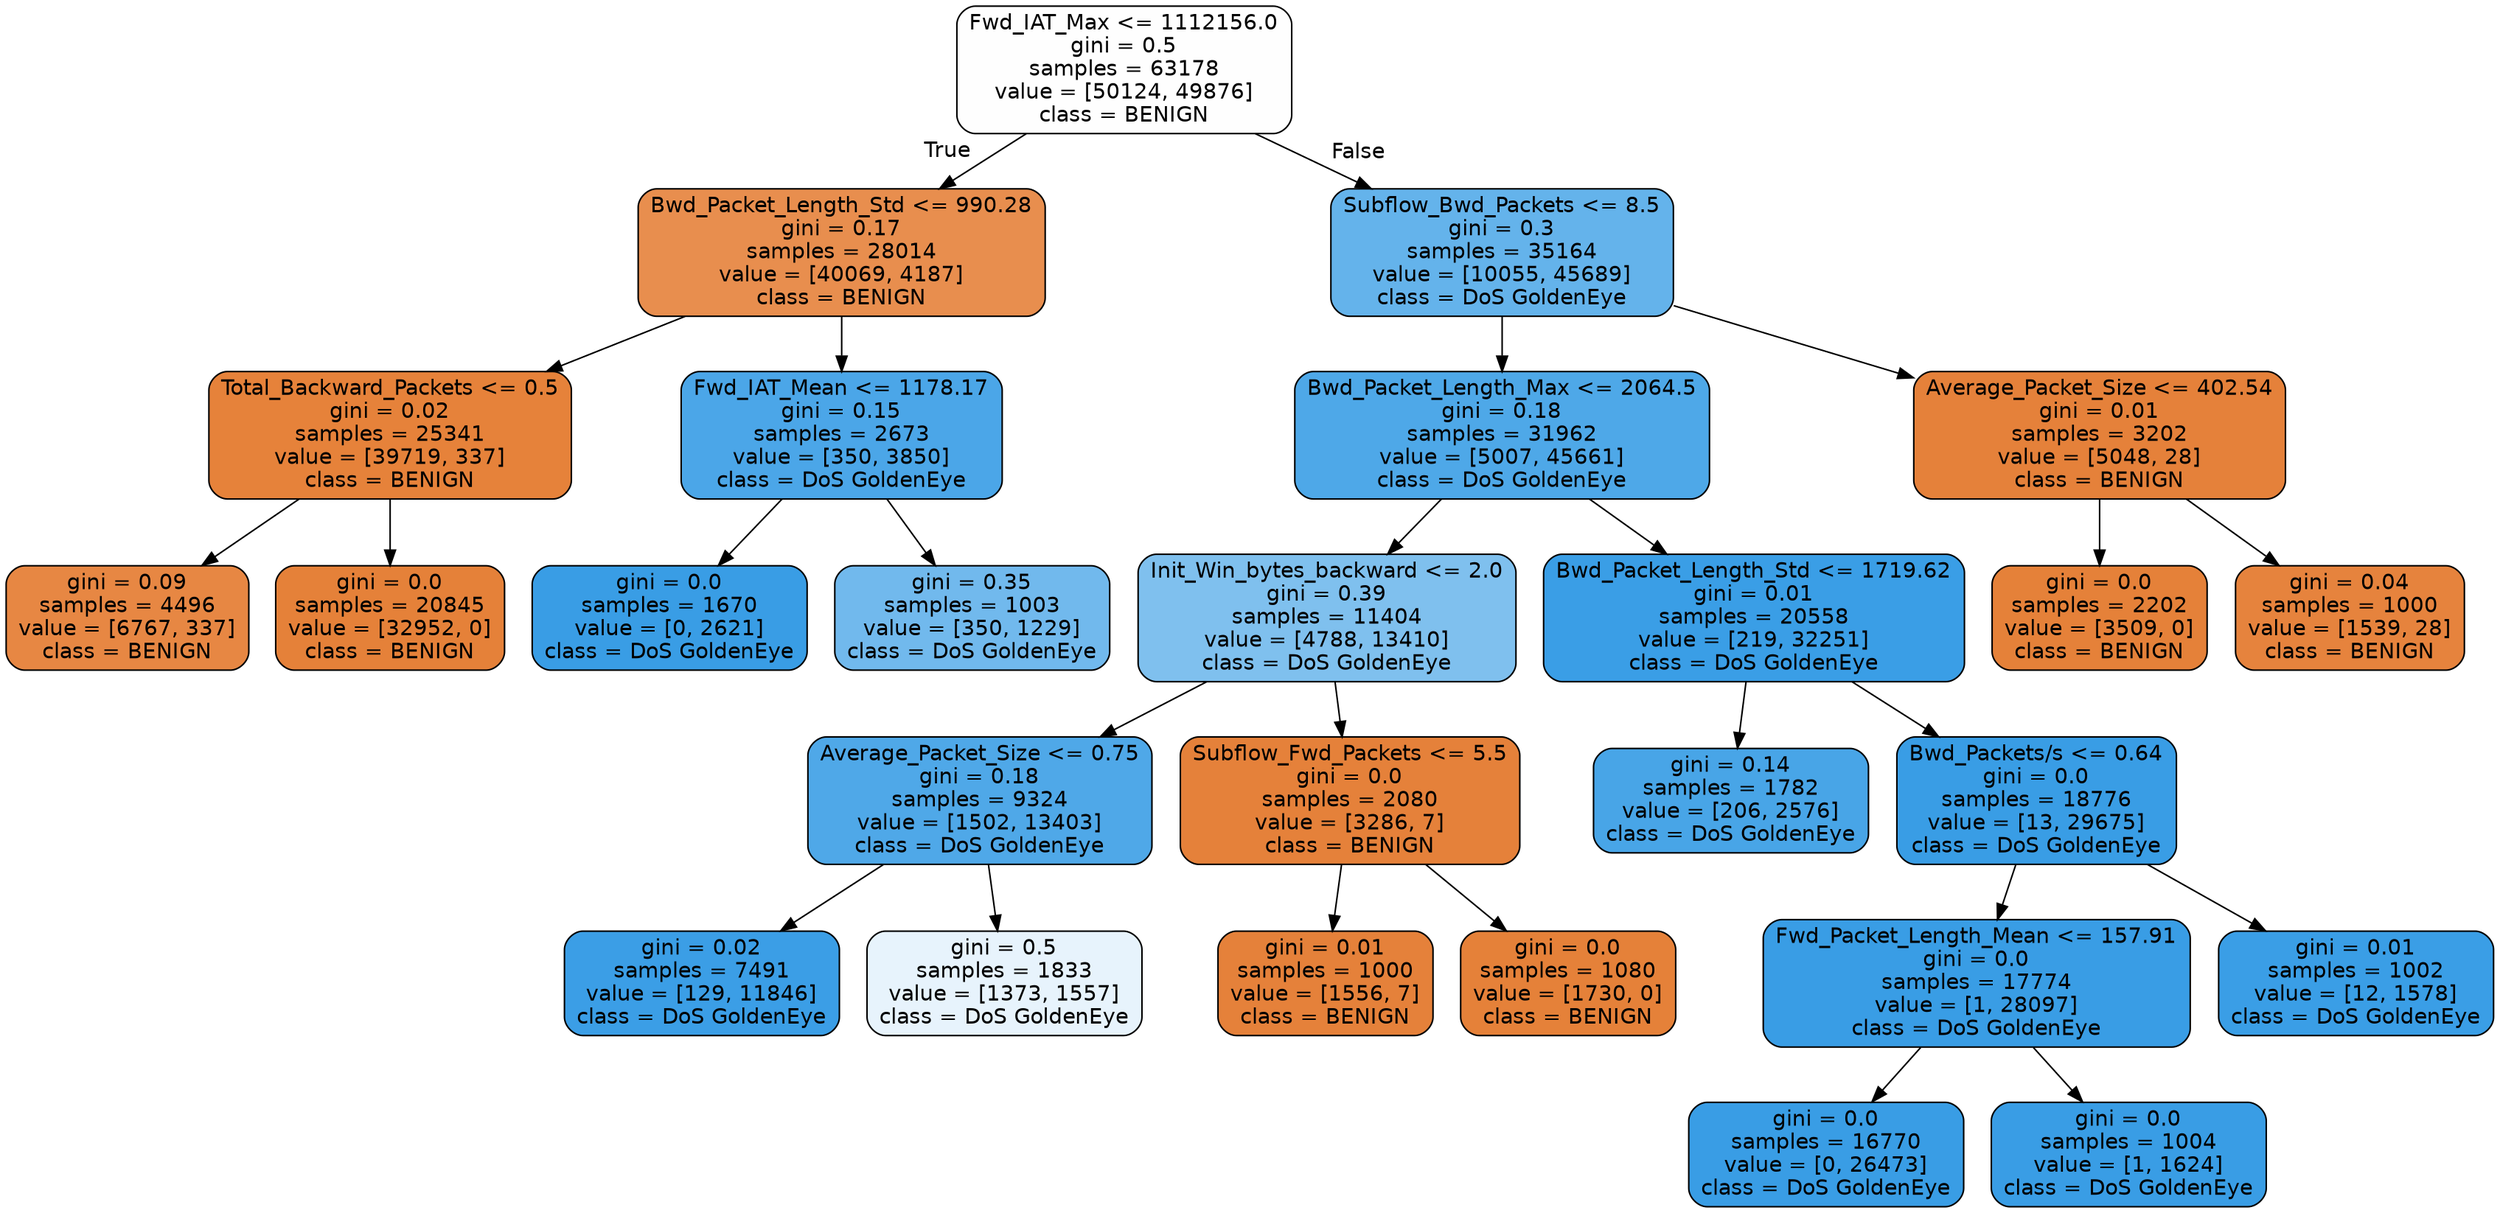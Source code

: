 digraph Tree {
node [shape=box, style="filled, rounded", color="black", fontname=helvetica] ;
edge [fontname=helvetica] ;
0 [label="Fwd_IAT_Max <= 1112156.0\ngini = 0.5\nsamples = 63178\nvalue = [50124, 49876]\nclass = BENIGN", fillcolor="#e5813901"] ;
1 [label="Bwd_Packet_Length_Std <= 990.28\ngini = 0.17\nsamples = 28014\nvalue = [40069, 4187]\nclass = BENIGN", fillcolor="#e58139e4"] ;
0 -> 1 [labeldistance=2.5, labelangle=45, headlabel="True"] ;
2 [label="Total_Backward_Packets <= 0.5\ngini = 0.02\nsamples = 25341\nvalue = [39719, 337]\nclass = BENIGN", fillcolor="#e58139fd"] ;
1 -> 2 ;
3 [label="gini = 0.09\nsamples = 4496\nvalue = [6767, 337]\nclass = BENIGN", fillcolor="#e58139f2"] ;
2 -> 3 ;
4 [label="gini = 0.0\nsamples = 20845\nvalue = [32952, 0]\nclass = BENIGN", fillcolor="#e58139ff"] ;
2 -> 4 ;
5 [label="Fwd_IAT_Mean <= 1178.17\ngini = 0.15\nsamples = 2673\nvalue = [350, 3850]\nclass = DoS GoldenEye", fillcolor="#399de5e8"] ;
1 -> 5 ;
6 [label="gini = 0.0\nsamples = 1670\nvalue = [0, 2621]\nclass = DoS GoldenEye", fillcolor="#399de5ff"] ;
5 -> 6 ;
7 [label="gini = 0.35\nsamples = 1003\nvalue = [350, 1229]\nclass = DoS GoldenEye", fillcolor="#399de5b6"] ;
5 -> 7 ;
8 [label="Subflow_Bwd_Packets <= 8.5\ngini = 0.3\nsamples = 35164\nvalue = [10055, 45689]\nclass = DoS GoldenEye", fillcolor="#399de5c7"] ;
0 -> 8 [labeldistance=2.5, labelangle=-45, headlabel="False"] ;
9 [label="Bwd_Packet_Length_Max <= 2064.5\ngini = 0.18\nsamples = 31962\nvalue = [5007, 45661]\nclass = DoS GoldenEye", fillcolor="#399de5e3"] ;
8 -> 9 ;
10 [label="Init_Win_bytes_backward <= 2.0\ngini = 0.39\nsamples = 11404\nvalue = [4788, 13410]\nclass = DoS GoldenEye", fillcolor="#399de5a4"] ;
9 -> 10 ;
11 [label="Average_Packet_Size <= 0.75\ngini = 0.18\nsamples = 9324\nvalue = [1502, 13403]\nclass = DoS GoldenEye", fillcolor="#399de5e2"] ;
10 -> 11 ;
12 [label="gini = 0.02\nsamples = 7491\nvalue = [129, 11846]\nclass = DoS GoldenEye", fillcolor="#399de5fc"] ;
11 -> 12 ;
13 [label="gini = 0.5\nsamples = 1833\nvalue = [1373, 1557]\nclass = DoS GoldenEye", fillcolor="#399de51e"] ;
11 -> 13 ;
14 [label="Subflow_Fwd_Packets <= 5.5\ngini = 0.0\nsamples = 2080\nvalue = [3286, 7]\nclass = BENIGN", fillcolor="#e58139fe"] ;
10 -> 14 ;
15 [label="gini = 0.01\nsamples = 1000\nvalue = [1556, 7]\nclass = BENIGN", fillcolor="#e58139fe"] ;
14 -> 15 ;
16 [label="gini = 0.0\nsamples = 1080\nvalue = [1730, 0]\nclass = BENIGN", fillcolor="#e58139ff"] ;
14 -> 16 ;
17 [label="Bwd_Packet_Length_Std <= 1719.62\ngini = 0.01\nsamples = 20558\nvalue = [219, 32251]\nclass = DoS GoldenEye", fillcolor="#399de5fd"] ;
9 -> 17 ;
18 [label="gini = 0.14\nsamples = 1782\nvalue = [206, 2576]\nclass = DoS GoldenEye", fillcolor="#399de5eb"] ;
17 -> 18 ;
19 [label="Bwd_Packets/s <= 0.64\ngini = 0.0\nsamples = 18776\nvalue = [13, 29675]\nclass = DoS GoldenEye", fillcolor="#399de5ff"] ;
17 -> 19 ;
20 [label="Fwd_Packet_Length_Mean <= 157.91\ngini = 0.0\nsamples = 17774\nvalue = [1, 28097]\nclass = DoS GoldenEye", fillcolor="#399de5ff"] ;
19 -> 20 ;
21 [label="gini = 0.0\nsamples = 16770\nvalue = [0, 26473]\nclass = DoS GoldenEye", fillcolor="#399de5ff"] ;
20 -> 21 ;
22 [label="gini = 0.0\nsamples = 1004\nvalue = [1, 1624]\nclass = DoS GoldenEye", fillcolor="#399de5ff"] ;
20 -> 22 ;
23 [label="gini = 0.01\nsamples = 1002\nvalue = [12, 1578]\nclass = DoS GoldenEye", fillcolor="#399de5fd"] ;
19 -> 23 ;
24 [label="Average_Packet_Size <= 402.54\ngini = 0.01\nsamples = 3202\nvalue = [5048, 28]\nclass = BENIGN", fillcolor="#e58139fe"] ;
8 -> 24 ;
25 [label="gini = 0.0\nsamples = 2202\nvalue = [3509, 0]\nclass = BENIGN", fillcolor="#e58139ff"] ;
24 -> 25 ;
26 [label="gini = 0.04\nsamples = 1000\nvalue = [1539, 28]\nclass = BENIGN", fillcolor="#e58139fa"] ;
24 -> 26 ;
}